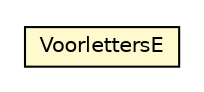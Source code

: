 #!/usr/local/bin/dot
#
# Class diagram 
# Generated by UMLGraph version R5_6-24-gf6e263 (http://www.umlgraph.org/)
#

digraph G {
	edge [fontname="Helvetica",fontsize=10,labelfontname="Helvetica",labelfontsize=10];
	node [fontname="Helvetica",fontsize=10,shape=plaintext];
	nodesep=0.25;
	ranksep=0.5;
	// nl.egem.stuf.sector.bg._0204.VoorlettersE
	c237741 [label=<<table title="nl.egem.stuf.sector.bg._0204.VoorlettersE" border="0" cellborder="1" cellspacing="0" cellpadding="2" port="p" bgcolor="lemonChiffon" href="./VoorlettersE.html">
		<tr><td><table border="0" cellspacing="0" cellpadding="1">
<tr><td align="center" balign="center"> VoorlettersE </td></tr>
		</table></td></tr>
		</table>>, URL="./VoorlettersE.html", fontname="Helvetica", fontcolor="black", fontsize=10.0];
}

